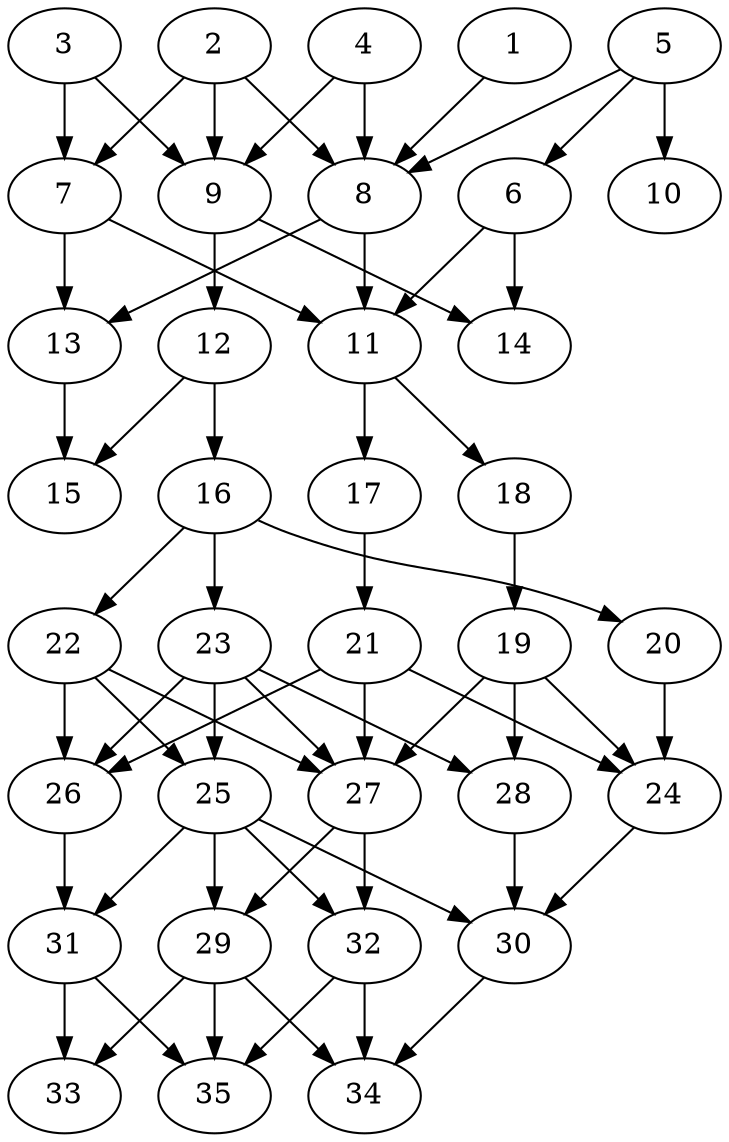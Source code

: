 // DAG automatically generated by daggen at Thu Oct  3 14:05:36 2019
// ./daggen --dot -n 35 --ccr 0.4 --fat 0.5 --regular 0.9 --density 0.7 --mindata 5242880 --maxdata 52428800 
digraph G {
  1 [size="36707840", alpha="0.19", expect_size="14683136"] 
  1 -> 8 [size ="14683136"]
  2 [size="60702720", alpha="0.07", expect_size="24281088"] 
  2 -> 7 [size ="24281088"]
  2 -> 8 [size ="24281088"]
  2 -> 9 [size ="24281088"]
  3 [size="51924480", alpha="0.14", expect_size="20769792"] 
  3 -> 7 [size ="20769792"]
  3 -> 9 [size ="20769792"]
  4 [size="40842240", alpha="0.10", expect_size="16336896"] 
  4 -> 8 [size ="16336896"]
  4 -> 9 [size ="16336896"]
  5 [size="102351360", alpha="0.10", expect_size="40940544"] 
  5 -> 6 [size ="40940544"]
  5 -> 8 [size ="40940544"]
  5 -> 10 [size ="40940544"]
  6 [size="40286720", alpha="0.10", expect_size="16114688"] 
  6 -> 11 [size ="16114688"]
  6 -> 14 [size ="16114688"]
  7 [size="62254080", alpha="0.15", expect_size="24901632"] 
  7 -> 11 [size ="24901632"]
  7 -> 13 [size ="24901632"]
  8 [size="51415040", alpha="0.10", expect_size="20566016"] 
  8 -> 11 [size ="20566016"]
  8 -> 13 [size ="20566016"]
  9 [size="21194240", alpha="0.17", expect_size="8477696"] 
  9 -> 12 [size ="8477696"]
  9 -> 14 [size ="8477696"]
  10 [size="18664960", alpha="0.20", expect_size="7465984"] 
  11 [size="98662400", alpha="0.13", expect_size="39464960"] 
  11 -> 17 [size ="39464960"]
  11 -> 18 [size ="39464960"]
  12 [size="93178880", alpha="0.11", expect_size="37271552"] 
  12 -> 15 [size ="37271552"]
  12 -> 16 [size ="37271552"]
  13 [size="17899520", alpha="0.15", expect_size="7159808"] 
  13 -> 15 [size ="7159808"]
  14 [size="101094400", alpha="0.10", expect_size="40437760"] 
  15 [size="41628160", alpha="0.03", expect_size="16651264"] 
  16 [size="102453760", alpha="0.15", expect_size="40981504"] 
  16 -> 20 [size ="40981504"]
  16 -> 22 [size ="40981504"]
  16 -> 23 [size ="40981504"]
  17 [size="44198400", alpha="0.15", expect_size="17679360"] 
  17 -> 21 [size ="17679360"]
  18 [size="13647360", alpha="0.02", expect_size="5458944"] 
  18 -> 19 [size ="5458944"]
  19 [size="75397120", alpha="0.12", expect_size="30158848"] 
  19 -> 24 [size ="30158848"]
  19 -> 27 [size ="30158848"]
  19 -> 28 [size ="30158848"]
  20 [size="57134080", alpha="0.13", expect_size="22853632"] 
  20 -> 24 [size ="22853632"]
  21 [size="54489600", alpha="0.19", expect_size="21795840"] 
  21 -> 24 [size ="21795840"]
  21 -> 26 [size ="21795840"]
  21 -> 27 [size ="21795840"]
  22 [size="129856000", alpha="0.13", expect_size="51942400"] 
  22 -> 25 [size ="51942400"]
  22 -> 26 [size ="51942400"]
  22 -> 27 [size ="51942400"]
  23 [size="74350080", alpha="0.13", expect_size="29740032"] 
  23 -> 25 [size ="29740032"]
  23 -> 26 [size ="29740032"]
  23 -> 27 [size ="29740032"]
  23 -> 28 [size ="29740032"]
  24 [size="42531840", alpha="0.18", expect_size="17012736"] 
  24 -> 30 [size ="17012736"]
  25 [size="103467520", alpha="0.18", expect_size="41387008"] 
  25 -> 29 [size ="41387008"]
  25 -> 30 [size ="41387008"]
  25 -> 31 [size ="41387008"]
  25 -> 32 [size ="41387008"]
  26 [size="119961600", alpha="0.02", expect_size="47984640"] 
  26 -> 31 [size ="47984640"]
  27 [size="89413120", alpha="0.15", expect_size="35765248"] 
  27 -> 29 [size ="35765248"]
  27 -> 32 [size ="35765248"]
  28 [size="57136640", alpha="0.15", expect_size="22854656"] 
  28 -> 30 [size ="22854656"]
  29 [size="67294720", alpha="0.16", expect_size="26917888"] 
  29 -> 33 [size ="26917888"]
  29 -> 34 [size ="26917888"]
  29 -> 35 [size ="26917888"]
  30 [size="19330560", alpha="0.17", expect_size="7732224"] 
  30 -> 34 [size ="7732224"]
  31 [size="98421760", alpha="0.14", expect_size="39368704"] 
  31 -> 33 [size ="39368704"]
  31 -> 35 [size ="39368704"]
  32 [size="92241920", alpha="0.03", expect_size="36896768"] 
  32 -> 34 [size ="36896768"]
  32 -> 35 [size ="36896768"]
  33 [size="48386560", alpha="0.14", expect_size="19354624"] 
  34 [size="123637760", alpha="0.20", expect_size="49455104"] 
  35 [size="109806080", alpha="0.10", expect_size="43922432"] 
}
